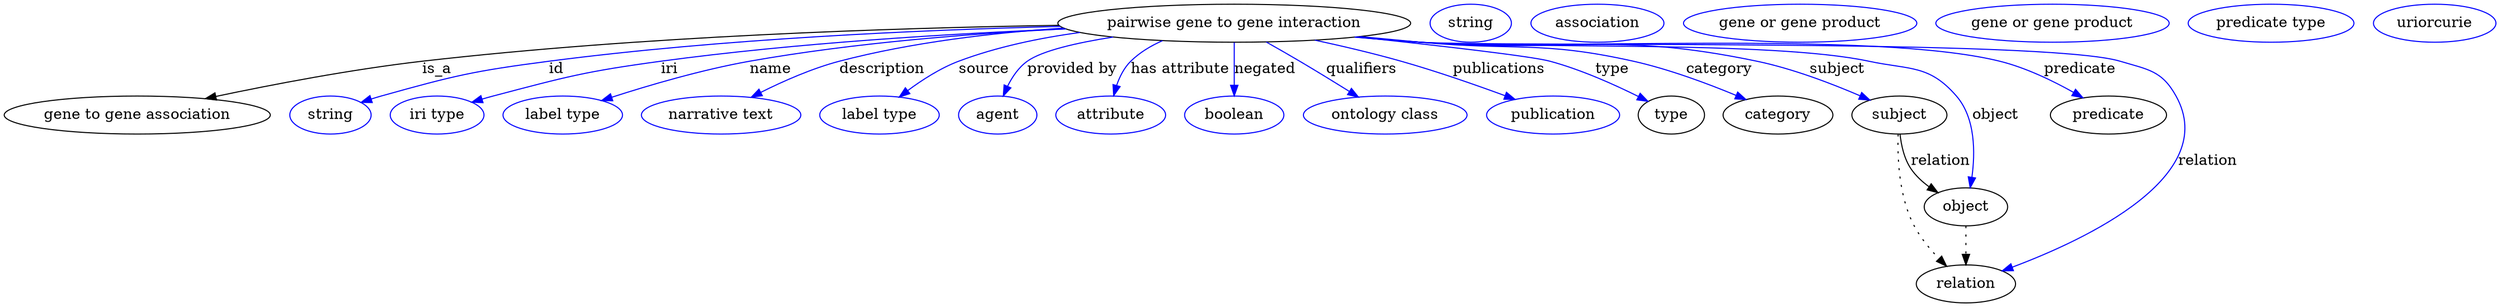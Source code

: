 digraph {
	graph [bb="0,0,2355.9,283"];
	node [label="\N"];
	"pairwise gene to gene interaction"	 [height=0.5,
		label="pairwise gene to gene interaction",
		pos="1164.1,265",
		width=4.6399];
	"gene to gene association"	 [height=0.5,
		pos="126.09,178",
		width=3.5025];
	"pairwise gene to gene interaction" -> "gene to gene association"	 [label=is_a,
		lp="407.09,221.5",
		pos="e,192.34,193.37 1002.7,260.17 812.2,253.98 506.78,242.44 393.09,229 328.26,221.33 255.53,207.06 202.37,195.56"];
	id	 [color=blue,
		height=0.5,
		label=string,
		pos="308.09,178",
		width=1.0652];
	"pairwise gene to gene interaction" -> id	 [color=blue,
		label=id,
		lp="522.09,221.5",
		pos="e,337.29,189.77 1006.6,258.97 845.56,252.31 606.49,240.95 515.09,229 443.53,219.64 425.42,216.06 356.09,196 353.11,195.14 350.05,\
194.18 346.99,193.16",
		style=solid];
	iri	 [color=blue,
		height=0.5,
		label="iri type",
		pos="409.09,178",
		width=1.2277];
	"pairwise gene to gene interaction" -> iri	 [color=blue,
		label=iri,
		lp="629.09,221.5",
		pos="e,442.26,189.96 1003.1,260.17 894.76,255.49 748.87,246.41 621.09,229 549.58,219.26 531.72,214.97 462.09,196 458.75,195.09 455.32,\
194.09 451.88,193.03",
		style=solid];
	name	 [color=blue,
		height=0.5,
		label="label type",
		pos="528.09,178",
		width=1.5707];
	"pairwise gene to gene interaction" -> name	 [color=blue,
		label=name,
		lp="725.09,221.5",
		pos="e,566.23,191.42 1015.9,256.63 904.93,249.74 762.75,239.46 705.09,229 660.51,220.92 611.06,206.16 575.78,194.59",
		style=solid];
	description	 [color=blue,
		height=0.5,
		label="narrative text",
		pos="678.09,178",
		width=2.0943];
	"pairwise gene to gene interaction" -> description	 [color=blue,
		label=description,
		lp="830.09,221.5",
		pos="e,707.22,194.67 1018.6,256.03 932.16,249.73 831.4,240.4 789.09,229 763.76,222.17 736.99,210.04 716.09,199.32",
		style=solid];
	source	 [color=blue,
		height=0.5,
		label="label type",
		pos="828.09,178",
		width=1.5707];
	"pairwise gene to gene interaction" -> source	 [color=blue,
		label=source,
		lp="927.59,221.5",
		pos="e,847.66,195.05 1038.2,253.1 984.24,246.88 927.96,238.56 903.09,229 886.05,222.45 869.06,211.37 855.57,201.21",
		style=solid];
	"provided by"	 [color=blue,
		height=0.5,
		label=agent,
		pos="940.09,178",
		width=1.0291];
	"pairwise gene to gene interaction" -> "provided by"	 [color=blue,
		label="provided by",
		lp="1010.6,221.5",
		pos="e,945.44,195.81 1047.7,252.08 1013.6,246.48 981.8,238.9 968.09,229 959.91,223.1 953.85,214.04 949.5,205.18",
		style=solid];
	"has attribute"	 [color=blue,
		height=0.5,
		label=attribute,
		pos="1047.1,178",
		width=1.4443];
	"pairwise gene to gene interaction" -> "has attribute"	 [color=blue,
		label="has attribute",
		lp="1113.1,221.5",
		pos="e,1049.9,196.11 1095.5,248.55 1084.7,243.62 1074.4,237.25 1066.1,229 1059.8,222.74 1055.6,214.22 1052.7,205.93",
		style=solid];
	negated	 [color=blue,
		height=0.5,
		label=boolean,
		pos="1164.1,178",
		width=1.2999];
	"pairwise gene to gene interaction" -> negated	 [color=blue,
		label=negated,
		lp="1193.1,221.5",
		pos="e,1164.1,196 1164.1,246.97 1164.1,235.19 1164.1,219.56 1164.1,206.16",
		style=solid];
	qualifiers	 [color=blue,
		height=0.5,
		label="ontology class",
		pos="1306.1,178",
		width=2.1484];
	"pairwise gene to gene interaction" -> qualifiers	 [color=blue,
		label=qualifiers,
		lp="1283.1,221.5",
		pos="e,1280,195.04 1195.1,247.31 1205.1,241.55 1216.1,235.08 1226.1,229 1241,219.94 1257.2,209.65 1271.2,200.7",
		style=solid];
	publications	 [color=blue,
		height=0.5,
		label=publication,
		pos="1464.1,178",
		width=1.7512];
	"pairwise gene to gene interaction" -> publications	 [color=blue,
		label=publications,
		lp="1409.1,221.5",
		pos="e,1426.8,192.64 1242,249.03 1267.4,243.32 1295.6,236.44 1321.1,229 1353.7,219.49 1389.7,206.63 1417.4,196.21",
		style=solid];
	type	 [height=0.5,
		pos="1576.1,178",
		width=0.86659];
	"pairwise gene to gene interaction" -> type	 [color=blue,
		label=type,
		lp="1517.1,221.5",
		pos="e,1553.1,190.25 1281.4,252.13 1355.3,243.75 1439.9,233.55 1457.1,229 1487.6,220.91 1520.5,206.31 1544,194.81",
		style=solid];
	category	 [height=0.5,
		pos="1677.1,178",
		width=1.4443];
	"pairwise gene to gene interaction" -> category	 [color=blue,
		label=category,
		lp="1621.1,221.5",
		pos="e,1645.3,192.28 1284.8,252.48 1303.3,250.61 1322.2,248.73 1340.1,247 1427.6,238.53 1451.3,248.21 1537.1,229 1571.3,221.34 1608.5,\
207.5 1636,196.17",
		style=solid];
	subject	 [height=0.5,
		pos="1792.1,178",
		width=1.2457];
	"pairwise gene to gene interaction" -> subject	 [color=blue,
		label=subject,
		lp="1733.6,221.5",
		pos="e,1763.1,191.91 1281.9,252.21 1301.3,250.31 1321.3,248.5 1340.1,247 1480.8,235.82 1519,258.27 1657.1,229 1690.8,221.85 1727.3,207.65 \
1753.8,196.05",
		style=solid];
	object	 [height=0.5,
		pos="1855.1,91",
		width=1.1013];
	"pairwise gene to gene interaction" -> object	 [color=blue,
		label=object,
		lp="1884.6,178",
		pos="e,1859.3,109 1280.9,252.07 1300.7,250.17 1320.9,248.38 1340.1,247 1434.2,240.2 1671.9,248.89 1764.1,229 1802.5,220.71 1820.4,225.74 \
1846.1,196 1864.1,175.1 1864,142.36 1860.9,119",
		style=solid];
	predicate	 [height=0.5,
		pos="1991.1,178",
		width=1.5346];
	"pairwise gene to gene interaction" -> predicate	 [color=blue,
		label=predicate,
		lp="1960.6,221.5",
		pos="e,1965.8,194.22 1280,252 1300,250.08 1320.6,248.31 1340.1,247 1461.4,238.81 1769.1,258.43 1887.1,229 1911.7,222.87 1937.3,210.41 \
1956.9,199.34",
		style=solid];
	relation	 [height=0.5,
		pos="1855.1,18",
		width=1.2999];
	"pairwise gene to gene interaction" -> relation	 [color=blue,
		label=relation,
		lp="2086.1,134.5",
		pos="e,1890.6,29.81 1279.5,251.95 1299.7,250.03 1320.5,248.27 1340.1,247 1413.2,242.27 1928.7,249.24 1999.1,229 2026.9,221.02 2040.8,\
221.08 2055.1,196 2098.2,120.55 1971.7,60.367 1900.3,33.394",
		style=solid];
	association_type	 [color=blue,
		height=0.5,
		label=string,
		pos="1387.1,265",
		width=1.0652];
	association_category	 [color=blue,
		height=0.5,
		label=association,
		pos="1506.1,265",
		width=1.7512];
	subject -> object	 [label=relation,
		lp="1831.1,134.5",
		pos="e,1828,104.3 1792.8,159.73 1793.9,149.39 1796.6,136.64 1803.1,127 1807.4,120.6 1813.2,115 1819.4,110.25"];
	subject -> relation	 [pos="e,1836.3,34.622 1790.9,159.79 1790.2,137.91 1791.6,100.7 1806.1,73 1812,61.782 1820.6,51.015 1829,42.028",
		style=dotted];
	"gene to gene association_subject"	 [color=blue,
		height=0.5,
		label="gene or gene product",
		pos="1698.1,265",
		width=3.0692];
	object -> relation	 [pos="e,1855.1,36.09 1855.1,72.955 1855.1,64.883 1855.1,55.176 1855.1,46.182",
		style=dotted];
	"gene to gene association_object"	 [color=blue,
		height=0.5,
		label="gene or gene product",
		pos="1937.1,265",
		width=3.0692];
	"pairwise gene to gene interaction_predicate"	 [color=blue,
		height=0.5,
		label="predicate type",
		pos="2144.1,265",
		width=2.1845];
	"pairwise gene to gene interaction_relation"	 [color=blue,
		height=0.5,
		label=uriorcurie,
		pos="2298.1,265",
		width=1.6068];
}

